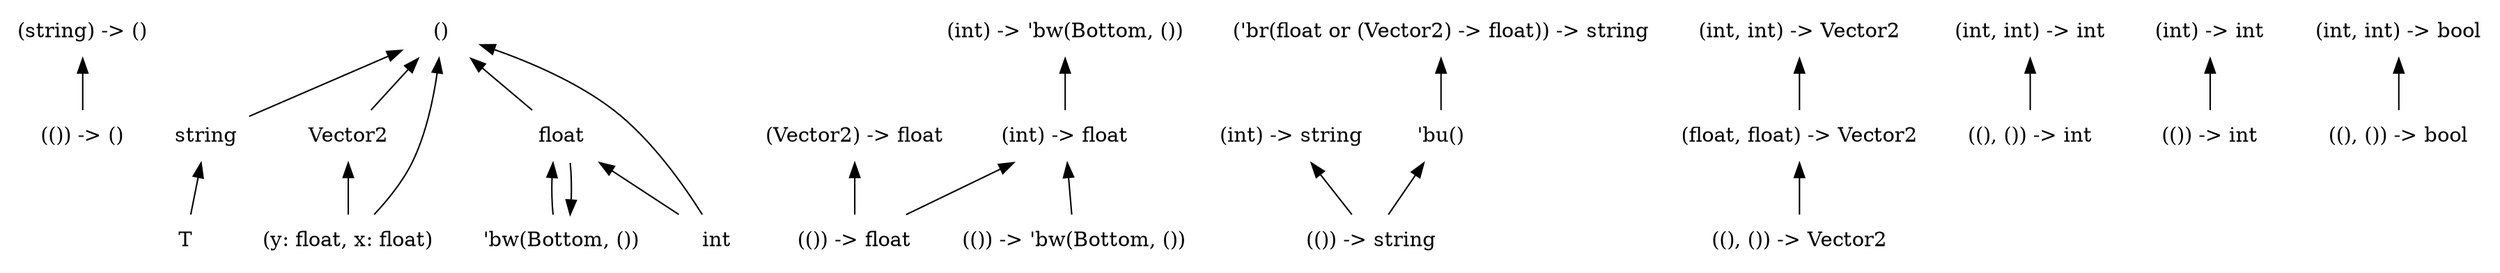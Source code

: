 digraph order {
  graph [
    size = "30,10"
    ];
  node [
    shape = none
    ];
  edge [
    dir = back
    ];
  "(string) -> ()"
  "(()) -> ()"
  "string"
  "Vector2"
  "(()) -> 'bw(Bottom, ())"
  "'bu()"
  "(()) -> float"
  "T"
  "('br(float or (Vector2) -> float)) -> string"
  "(int) -> 'bw(Bottom, ())"
  "((), ()) -> Vector2"
  "(int, int) -> Vector2"
  "((), ()) -> int"
  "(int) -> int"
  "(int, int) -> int"
  "()"
  "(int, int) -> bool"
  "(float, float) -> Vector2"
  "(()) -> string"
  "'bw(Bottom, ())"
  "(int) -> float"
  "(Vector2) -> float"
  "(y: float, x: float)"
  "(int) -> string"
  "float"
  "(()) -> int"
  "int"
  "((), ()) -> bool"
  "(string) -> ()" -> "(()) -> ()"
  "string" -> "T"
  "Vector2" -> "(y: float, x: float)"
  "'bu()" -> "(()) -> string"
  "('br(float or (Vector2) -> float)) -> string" -> "'bu()"
  "(int) -> 'bw(Bottom, ())" -> "(int) -> float"
  "(int, int) -> Vector2" -> "(float, float) -> Vector2"
  "(int) -> int" -> "(()) -> int"
  "(int, int) -> int" -> "((), ()) -> int"
  "()" -> "string"
  "()" -> "Vector2"
  "()" -> "(y: float, x: float)"
  "()" -> "float"
  "()" -> "int"
  "(int, int) -> bool" -> "((), ()) -> bool"
  "(float, float) -> Vector2" -> "((), ()) -> Vector2"
  "(int) -> float" -> "(()) -> 'bw(Bottom, ())"
  "(int) -> float" -> "(()) -> float"
  "(Vector2) -> float" -> "(()) -> float"
  "'bw(Bottom, ())" -> "float"
  "(int) -> string" -> "(()) -> string"
  "float" -> "'bw(Bottom, ())"
  "float" -> "int"
}